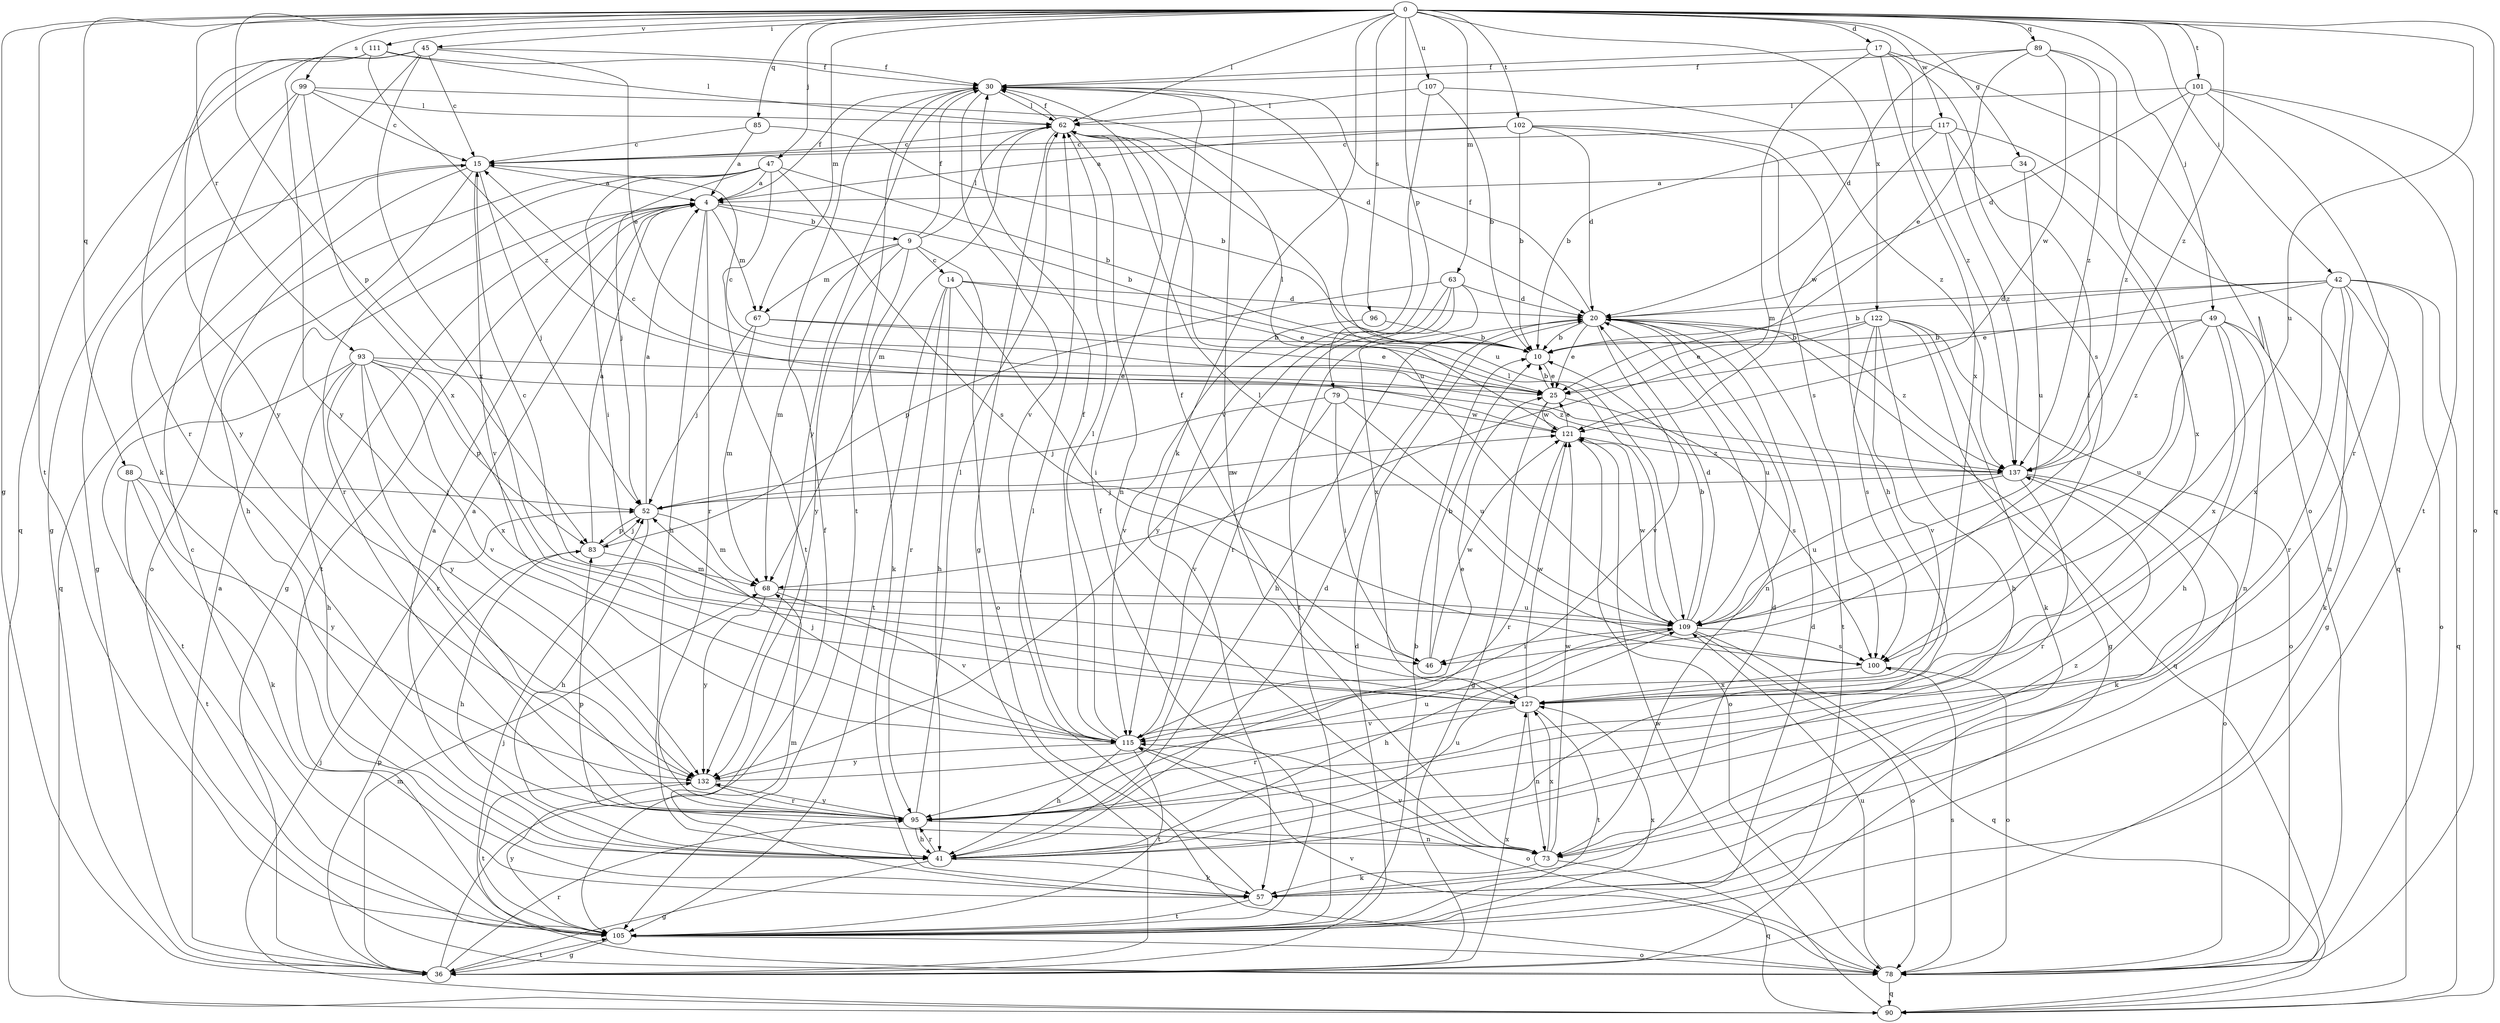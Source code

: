 strict digraph  {
0;
4;
9;
10;
14;
15;
17;
20;
25;
30;
34;
36;
41;
42;
45;
46;
47;
49;
52;
57;
62;
63;
67;
68;
73;
78;
79;
83;
85;
88;
89;
90;
93;
95;
96;
99;
100;
101;
102;
105;
107;
109;
111;
115;
117;
121;
122;
127;
132;
137;
0 -> 17  [label=d];
0 -> 34  [label=g];
0 -> 36  [label=g];
0 -> 42  [label=i];
0 -> 45  [label=i];
0 -> 47  [label=j];
0 -> 49  [label=j];
0 -> 57  [label=k];
0 -> 62  [label=l];
0 -> 63  [label=m];
0 -> 67  [label=m];
0 -> 79  [label=p];
0 -> 83  [label=p];
0 -> 85  [label=q];
0 -> 88  [label=q];
0 -> 89  [label=q];
0 -> 90  [label=q];
0 -> 93  [label=r];
0 -> 96  [label=s];
0 -> 99  [label=s];
0 -> 101  [label=t];
0 -> 102  [label=t];
0 -> 105  [label=t];
0 -> 107  [label=u];
0 -> 109  [label=u];
0 -> 111  [label=v];
0 -> 117  [label=w];
0 -> 122  [label=x];
0 -> 137  [label=z];
4 -> 9  [label=b];
4 -> 10  [label=b];
4 -> 30  [label=f];
4 -> 36  [label=g];
4 -> 41  [label=h];
4 -> 67  [label=m];
4 -> 95  [label=r];
4 -> 105  [label=t];
9 -> 14  [label=c];
9 -> 30  [label=f];
9 -> 57  [label=k];
9 -> 62  [label=l];
9 -> 67  [label=m];
9 -> 68  [label=m];
9 -> 78  [label=o];
9 -> 132  [label=y];
10 -> 25  [label=e];
14 -> 20  [label=d];
14 -> 25  [label=e];
14 -> 41  [label=h];
14 -> 46  [label=i];
14 -> 95  [label=r];
14 -> 105  [label=t];
15 -> 4  [label=a];
15 -> 36  [label=g];
15 -> 41  [label=h];
15 -> 52  [label=j];
15 -> 78  [label=o];
15 -> 115  [label=v];
17 -> 30  [label=f];
17 -> 68  [label=m];
17 -> 78  [label=o];
17 -> 100  [label=s];
17 -> 127  [label=x];
17 -> 137  [label=z];
20 -> 10  [label=b];
20 -> 25  [label=e];
20 -> 30  [label=f];
20 -> 41  [label=h];
20 -> 73  [label=n];
20 -> 90  [label=q];
20 -> 105  [label=t];
20 -> 109  [label=u];
20 -> 115  [label=v];
20 -> 137  [label=z];
25 -> 10  [label=b];
25 -> 15  [label=c];
25 -> 36  [label=g];
25 -> 100  [label=s];
25 -> 121  [label=w];
30 -> 62  [label=l];
30 -> 73  [label=n];
30 -> 105  [label=t];
30 -> 109  [label=u];
30 -> 115  [label=v];
30 -> 132  [label=y];
34 -> 4  [label=a];
34 -> 109  [label=u];
34 -> 127  [label=x];
36 -> 4  [label=a];
36 -> 20  [label=d];
36 -> 30  [label=f];
36 -> 68  [label=m];
36 -> 83  [label=p];
36 -> 95  [label=r];
36 -> 105  [label=t];
36 -> 127  [label=x];
41 -> 4  [label=a];
41 -> 20  [label=d];
41 -> 36  [label=g];
41 -> 57  [label=k];
41 -> 95  [label=r];
41 -> 109  [label=u];
42 -> 10  [label=b];
42 -> 20  [label=d];
42 -> 25  [label=e];
42 -> 36  [label=g];
42 -> 73  [label=n];
42 -> 78  [label=o];
42 -> 90  [label=q];
42 -> 95  [label=r];
42 -> 127  [label=x];
45 -> 15  [label=c];
45 -> 25  [label=e];
45 -> 30  [label=f];
45 -> 57  [label=k];
45 -> 90  [label=q];
45 -> 127  [label=x];
45 -> 132  [label=y];
46 -> 10  [label=b];
46 -> 121  [label=w];
47 -> 4  [label=a];
47 -> 10  [label=b];
47 -> 46  [label=i];
47 -> 52  [label=j];
47 -> 90  [label=q];
47 -> 95  [label=r];
47 -> 100  [label=s];
47 -> 105  [label=t];
49 -> 10  [label=b];
49 -> 41  [label=h];
49 -> 57  [label=k];
49 -> 73  [label=n];
49 -> 109  [label=u];
49 -> 127  [label=x];
49 -> 137  [label=z];
52 -> 4  [label=a];
52 -> 41  [label=h];
52 -> 68  [label=m];
52 -> 83  [label=p];
52 -> 121  [label=w];
57 -> 20  [label=d];
57 -> 62  [label=l];
57 -> 68  [label=m];
57 -> 105  [label=t];
62 -> 15  [label=c];
62 -> 30  [label=f];
62 -> 36  [label=g];
62 -> 68  [label=m];
62 -> 73  [label=n];
62 -> 109  [label=u];
63 -> 20  [label=d];
63 -> 83  [label=p];
63 -> 95  [label=r];
63 -> 105  [label=t];
63 -> 127  [label=x];
63 -> 132  [label=y];
67 -> 10  [label=b];
67 -> 25  [label=e];
67 -> 52  [label=j];
67 -> 68  [label=m];
68 -> 109  [label=u];
68 -> 115  [label=v];
68 -> 132  [label=y];
73 -> 57  [label=k];
73 -> 83  [label=p];
73 -> 90  [label=q];
73 -> 115  [label=v];
73 -> 121  [label=w];
73 -> 127  [label=x];
73 -> 137  [label=z];
78 -> 52  [label=j];
78 -> 90  [label=q];
78 -> 100  [label=s];
78 -> 109  [label=u];
78 -> 115  [label=v];
79 -> 46  [label=i];
79 -> 52  [label=j];
79 -> 109  [label=u];
79 -> 115  [label=v];
79 -> 121  [label=w];
83 -> 4  [label=a];
83 -> 41  [label=h];
83 -> 52  [label=j];
83 -> 68  [label=m];
85 -> 4  [label=a];
85 -> 10  [label=b];
85 -> 15  [label=c];
88 -> 52  [label=j];
88 -> 57  [label=k];
88 -> 105  [label=t];
88 -> 132  [label=y];
89 -> 20  [label=d];
89 -> 25  [label=e];
89 -> 30  [label=f];
89 -> 100  [label=s];
89 -> 121  [label=w];
89 -> 137  [label=z];
90 -> 52  [label=j];
90 -> 121  [label=w];
93 -> 25  [label=e];
93 -> 41  [label=h];
93 -> 83  [label=p];
93 -> 95  [label=r];
93 -> 105  [label=t];
93 -> 115  [label=v];
93 -> 127  [label=x];
93 -> 132  [label=y];
93 -> 137  [label=z];
95 -> 4  [label=a];
95 -> 41  [label=h];
95 -> 62  [label=l];
95 -> 73  [label=n];
95 -> 132  [label=y];
96 -> 10  [label=b];
96 -> 115  [label=v];
99 -> 15  [label=c];
99 -> 20  [label=d];
99 -> 36  [label=g];
99 -> 62  [label=l];
99 -> 127  [label=x];
99 -> 132  [label=y];
100 -> 62  [label=l];
100 -> 78  [label=o];
100 -> 127  [label=x];
101 -> 20  [label=d];
101 -> 62  [label=l];
101 -> 78  [label=o];
101 -> 95  [label=r];
101 -> 105  [label=t];
101 -> 137  [label=z];
102 -> 4  [label=a];
102 -> 10  [label=b];
102 -> 15  [label=c];
102 -> 20  [label=d];
102 -> 41  [label=h];
102 -> 100  [label=s];
105 -> 10  [label=b];
105 -> 15  [label=c];
105 -> 20  [label=d];
105 -> 30  [label=f];
105 -> 36  [label=g];
105 -> 78  [label=o];
105 -> 127  [label=x];
105 -> 132  [label=y];
107 -> 10  [label=b];
107 -> 62  [label=l];
107 -> 115  [label=v];
107 -> 137  [label=z];
109 -> 10  [label=b];
109 -> 15  [label=c];
109 -> 20  [label=d];
109 -> 41  [label=h];
109 -> 46  [label=i];
109 -> 62  [label=l];
109 -> 78  [label=o];
109 -> 90  [label=q];
109 -> 100  [label=s];
109 -> 121  [label=w];
111 -> 30  [label=f];
111 -> 62  [label=l];
111 -> 95  [label=r];
111 -> 132  [label=y];
111 -> 137  [label=z];
115 -> 25  [label=e];
115 -> 30  [label=f];
115 -> 41  [label=h];
115 -> 52  [label=j];
115 -> 62  [label=l];
115 -> 78  [label=o];
115 -> 105  [label=t];
115 -> 132  [label=y];
117 -> 10  [label=b];
117 -> 15  [label=c];
117 -> 46  [label=i];
117 -> 90  [label=q];
117 -> 121  [label=w];
117 -> 137  [label=z];
121 -> 15  [label=c];
121 -> 25  [label=e];
121 -> 62  [label=l];
121 -> 78  [label=o];
121 -> 95  [label=r];
121 -> 137  [label=z];
122 -> 10  [label=b];
122 -> 25  [label=e];
122 -> 36  [label=g];
122 -> 41  [label=h];
122 -> 57  [label=k];
122 -> 78  [label=o];
122 -> 100  [label=s];
122 -> 115  [label=v];
127 -> 30  [label=f];
127 -> 73  [label=n];
127 -> 95  [label=r];
127 -> 105  [label=t];
127 -> 115  [label=v];
127 -> 121  [label=w];
132 -> 95  [label=r];
132 -> 105  [label=t];
132 -> 109  [label=u];
137 -> 52  [label=j];
137 -> 57  [label=k];
137 -> 78  [label=o];
137 -> 95  [label=r];
137 -> 109  [label=u];
}
